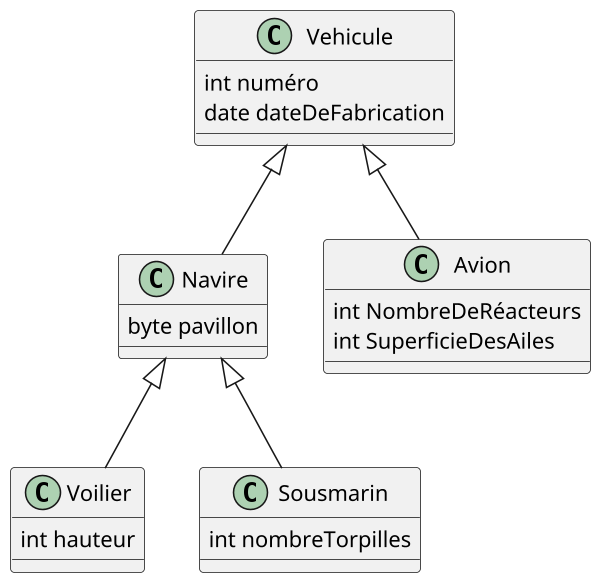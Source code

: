 @startuml vehicule
scale 600*600

class Vehicule {
    int numéro
    date dateDeFabrication
}

class Navire {
    byte pavillon
}

class Voilier {
    int hauteur
}

class Sousmarin {
    int nombreTorpilles
}

class Avion {
    int NombreDeRéacteurs
    int SuperficieDesAiles
}

Vehicule <|-- Avion
Vehicule <|-- Navire
Navire <|-- Voilier
Navire <|-- Sousmarin

@enduml